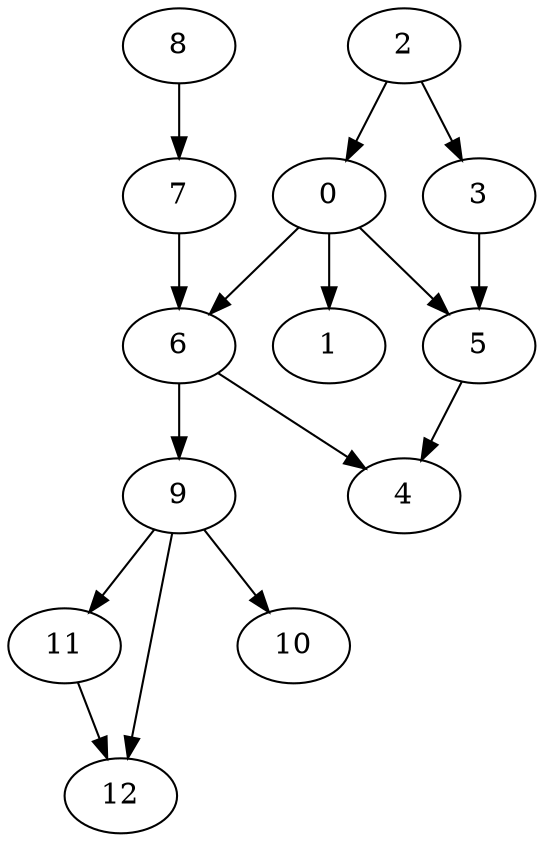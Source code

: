 digraph G {
	 0 -> 5;
	 0 -> 1;
	 0 -> 6;
	 2 -> 0;
	 2 -> 3;
	 3 -> 5;
	 5 -> 4;
	 6 -> 4;
	 6 -> 9;
	 7 -> 6;
	 8 -> 7;
	 9 -> 11;
	 9 -> 12;
	 9 -> 10;
	 11 -> 12;
}
